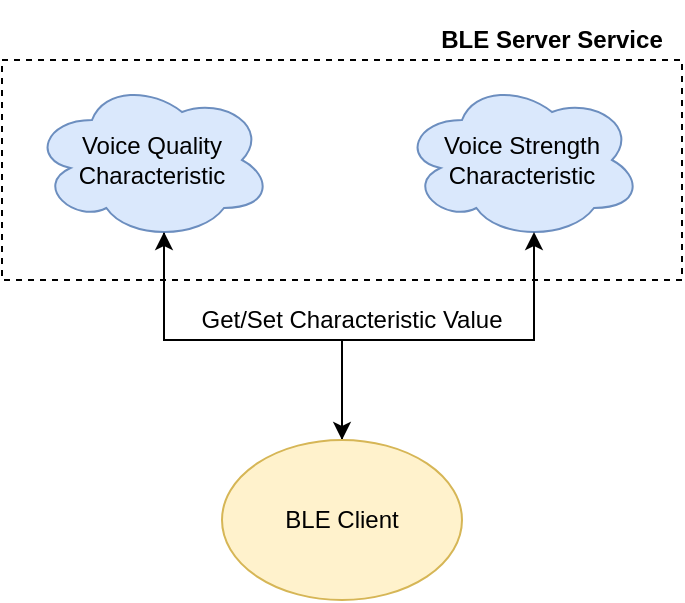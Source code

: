 <mxfile version="18.0.6" type="device"><diagram id="2pREzfElGuuR4Gte0wtL" name="Page-1"><mxGraphModel dx="865" dy="534" grid="1" gridSize="10" guides="1" tooltips="1" connect="1" arrows="1" fold="1" page="1" pageScale="1" pageWidth="850" pageHeight="1100" math="0" shadow="0"><root><mxCell id="0"/><mxCell id="1" parent="0"/><mxCell id="ynyGd1KIUV_iuy-R8e3n-24" value="" style="rounded=0;whiteSpace=wrap;html=1;fillColor=none;strokeColor=default;dashed=1;" vertex="1" parent="1"><mxGeometry x="350" y="340" width="340" height="110" as="geometry"/></mxCell><mxCell id="ynyGd1KIUV_iuy-R8e3n-25" value="&lt;font&gt;BLE Server Service&lt;br&gt;&lt;/font&gt;" style="text;html=1;strokeColor=none;fillColor=none;align=center;verticalAlign=middle;whiteSpace=wrap;rounded=0;fontColor=#000000;fontStyle=1" vertex="1" parent="1"><mxGeometry x="560" y="310" width="130" height="40" as="geometry"/></mxCell><mxCell id="ynyGd1KIUV_iuy-R8e3n-33" style="edgeStyle=orthogonalEdgeStyle;rounded=0;orthogonalLoop=1;jettySize=auto;html=1;exitX=0.55;exitY=0.95;exitDx=0;exitDy=0;exitPerimeter=0;entryX=0.5;entryY=0;entryDx=0;entryDy=0;" edge="1" parent="1" source="ynyGd1KIUV_iuy-R8e3n-26" target="ynyGd1KIUV_iuy-R8e3n-30"><mxGeometry relative="1" as="geometry"/></mxCell><mxCell id="ynyGd1KIUV_iuy-R8e3n-26" value="Voice Quality&lt;br&gt;Characteristic" style="ellipse;shape=cloud;whiteSpace=wrap;html=1;fillColor=#dae8fc;strokeColor=#6c8ebf;" vertex="1" parent="1"><mxGeometry x="365" y="350" width="120" height="80" as="geometry"/></mxCell><mxCell id="ynyGd1KIUV_iuy-R8e3n-27" value="Voice Strength&lt;br&gt;Characteristic" style="ellipse;shape=cloud;whiteSpace=wrap;html=1;fillColor=#dae8fc;strokeColor=#6c8ebf;" vertex="1" parent="1"><mxGeometry x="550" y="350" width="120" height="80" as="geometry"/></mxCell><mxCell id="ynyGd1KIUV_iuy-R8e3n-31" style="edgeStyle=orthogonalEdgeStyle;rounded=0;orthogonalLoop=1;jettySize=auto;html=1;exitX=0.5;exitY=0;exitDx=0;exitDy=0;entryX=0.55;entryY=0.95;entryDx=0;entryDy=0;entryPerimeter=0;" edge="1" parent="1" source="ynyGd1KIUV_iuy-R8e3n-30" target="ynyGd1KIUV_iuy-R8e3n-26"><mxGeometry relative="1" as="geometry"/></mxCell><mxCell id="ynyGd1KIUV_iuy-R8e3n-32" style="edgeStyle=orthogonalEdgeStyle;rounded=0;orthogonalLoop=1;jettySize=auto;html=1;exitX=0.5;exitY=0;exitDx=0;exitDy=0;entryX=0.55;entryY=0.95;entryDx=0;entryDy=0;entryPerimeter=0;" edge="1" parent="1" source="ynyGd1KIUV_iuy-R8e3n-30" target="ynyGd1KIUV_iuy-R8e3n-27"><mxGeometry relative="1" as="geometry"/></mxCell><mxCell id="ynyGd1KIUV_iuy-R8e3n-30" value="BLE Client" style="ellipse;whiteSpace=wrap;html=1;strokeColor=#d6b656;fillColor=#fff2cc;" vertex="1" parent="1"><mxGeometry x="460" y="530" width="120" height="80" as="geometry"/></mxCell><mxCell id="ynyGd1KIUV_iuy-R8e3n-34" value="Get/Set Characteristic Value" style="text;html=1;strokeColor=none;fillColor=none;align=center;verticalAlign=middle;whiteSpace=wrap;rounded=0;" vertex="1" parent="1"><mxGeometry x="440" y="450" width="170" height="40" as="geometry"/></mxCell></root></mxGraphModel></diagram></mxfile>